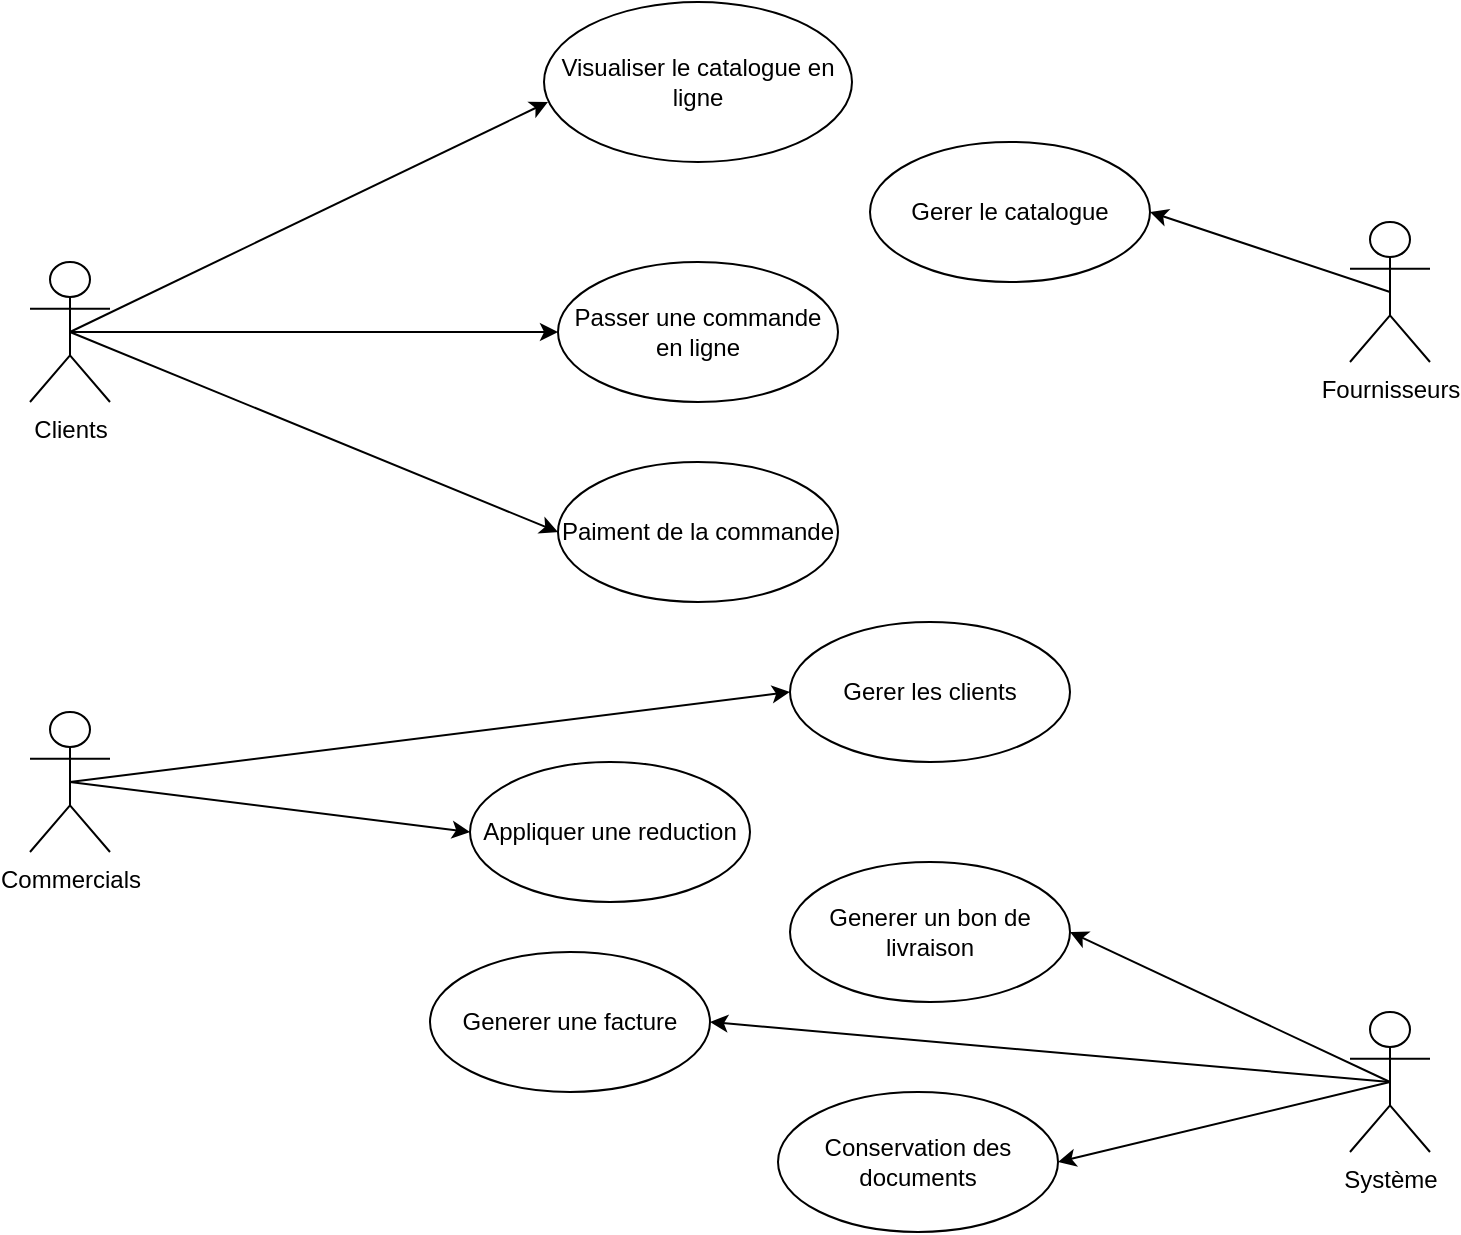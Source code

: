 <mxfile>
    <diagram id="CA6gJyRGBvxVsY3mY8bC" name="Page-1">
        <mxGraphModel dx="942" dy="667" grid="1" gridSize="10" guides="1" tooltips="1" connect="1" arrows="1" fold="1" page="1" pageScale="1" pageWidth="827" pageHeight="1169" math="0" shadow="0">
            <root>
                <mxCell id="0"/>
                <mxCell id="1" parent="0"/>
                <mxCell id="7" style="edgeStyle=none;html=1;exitX=0.5;exitY=0.5;exitDx=0;exitDy=0;exitPerimeter=0;entryX=0.013;entryY=0.625;entryDx=0;entryDy=0;entryPerimeter=0;" edge="1" parent="1" source="2" target="4">
                    <mxGeometry relative="1" as="geometry"/>
                </mxCell>
                <mxCell id="8" style="edgeStyle=none;html=1;exitX=0.5;exitY=0.5;exitDx=0;exitDy=0;exitPerimeter=0;entryX=0;entryY=0.5;entryDx=0;entryDy=0;" edge="1" parent="1" source="2" target="6">
                    <mxGeometry relative="1" as="geometry"/>
                </mxCell>
                <mxCell id="17" style="edgeStyle=none;html=1;exitX=0.5;exitY=0.5;exitDx=0;exitDy=0;exitPerimeter=0;entryX=0;entryY=0.5;entryDx=0;entryDy=0;" edge="1" parent="1" source="2" target="16">
                    <mxGeometry relative="1" as="geometry"/>
                </mxCell>
                <mxCell id="2" value="Clients" style="shape=umlActor;verticalLabelPosition=bottom;verticalAlign=top;html=1;" vertex="1" parent="1">
                    <mxGeometry x="40" y="170" width="40" height="70" as="geometry"/>
                </mxCell>
                <mxCell id="4" value="Visualiser le catalogue en ligne" style="ellipse;whiteSpace=wrap;html=1;" vertex="1" parent="1">
                    <mxGeometry x="297" y="40" width="154" height="80" as="geometry"/>
                </mxCell>
                <mxCell id="6" value="Passer une commande en ligne" style="ellipse;whiteSpace=wrap;html=1;" vertex="1" parent="1">
                    <mxGeometry x="304" y="170" width="140" height="70" as="geometry"/>
                </mxCell>
                <mxCell id="9" value="Gerer le catalogue" style="ellipse;whiteSpace=wrap;html=1;" vertex="1" parent="1">
                    <mxGeometry x="460" y="110" width="140" height="70" as="geometry"/>
                </mxCell>
                <mxCell id="13" style="edgeStyle=none;html=1;exitX=0.5;exitY=0.5;exitDx=0;exitDy=0;exitPerimeter=0;entryX=1;entryY=0.5;entryDx=0;entryDy=0;" edge="1" parent="1" source="10" target="9">
                    <mxGeometry relative="1" as="geometry"/>
                </mxCell>
                <mxCell id="10" value="Fournisseurs" style="shape=umlActor;verticalLabelPosition=bottom;verticalAlign=top;html=1;" vertex="1" parent="1">
                    <mxGeometry x="700" y="150" width="40" height="70" as="geometry"/>
                </mxCell>
                <mxCell id="12" value="Gerer les clients" style="ellipse;whiteSpace=wrap;html=1;" vertex="1" parent="1">
                    <mxGeometry x="420" y="350" width="140" height="70" as="geometry"/>
                </mxCell>
                <mxCell id="15" style="edgeStyle=none;html=1;exitX=0.5;exitY=0.5;exitDx=0;exitDy=0;exitPerimeter=0;entryX=0;entryY=0.5;entryDx=0;entryDy=0;" edge="1" parent="1" source="14" target="12">
                    <mxGeometry relative="1" as="geometry"/>
                </mxCell>
                <mxCell id="19" style="edgeStyle=none;html=1;exitX=0.5;exitY=0.5;exitDx=0;exitDy=0;exitPerimeter=0;entryX=0;entryY=0.5;entryDx=0;entryDy=0;" edge="1" parent="1" source="14" target="18">
                    <mxGeometry relative="1" as="geometry"/>
                </mxCell>
                <mxCell id="14" value="Commercials" style="shape=umlActor;verticalLabelPosition=bottom;verticalAlign=top;html=1;" vertex="1" parent="1">
                    <mxGeometry x="40" y="395" width="40" height="70" as="geometry"/>
                </mxCell>
                <mxCell id="16" value="Paiment de la commande" style="ellipse;whiteSpace=wrap;html=1;" vertex="1" parent="1">
                    <mxGeometry x="304" y="270" width="140" height="70" as="geometry"/>
                </mxCell>
                <mxCell id="18" value="Appliquer une reduction" style="ellipse;whiteSpace=wrap;html=1;" vertex="1" parent="1">
                    <mxGeometry x="260" y="420" width="140" height="70" as="geometry"/>
                </mxCell>
                <mxCell id="22" style="edgeStyle=none;html=1;exitX=0.5;exitY=0.5;exitDx=0;exitDy=0;exitPerimeter=0;entryX=1;entryY=0.5;entryDx=0;entryDy=0;" edge="1" parent="1" source="20" target="21">
                    <mxGeometry relative="1" as="geometry"/>
                </mxCell>
                <mxCell id="25" style="edgeStyle=none;html=1;exitX=0.5;exitY=0.5;exitDx=0;exitDy=0;exitPerimeter=0;entryX=1;entryY=0.5;entryDx=0;entryDy=0;" edge="1" parent="1" source="20" target="23">
                    <mxGeometry relative="1" as="geometry"/>
                </mxCell>
                <mxCell id="27" style="edgeStyle=none;html=1;exitX=0.5;exitY=0.5;exitDx=0;exitDy=0;exitPerimeter=0;entryX=1;entryY=0.5;entryDx=0;entryDy=0;" edge="1" parent="1" source="20" target="26">
                    <mxGeometry relative="1" as="geometry"/>
                </mxCell>
                <mxCell id="20" value="Système" style="shape=umlActor;verticalLabelPosition=bottom;verticalAlign=top;html=1;" vertex="1" parent="1">
                    <mxGeometry x="700" y="545" width="40" height="70" as="geometry"/>
                </mxCell>
                <mxCell id="21" value="Generer un bon de livraison" style="ellipse;whiteSpace=wrap;html=1;" vertex="1" parent="1">
                    <mxGeometry x="420" y="470" width="140" height="70" as="geometry"/>
                </mxCell>
                <mxCell id="23" value="Generer une facture" style="ellipse;whiteSpace=wrap;html=1;" vertex="1" parent="1">
                    <mxGeometry x="240" y="515" width="140" height="70" as="geometry"/>
                </mxCell>
                <mxCell id="26" value="Conservation des documents" style="ellipse;whiteSpace=wrap;html=1;" vertex="1" parent="1">
                    <mxGeometry x="414" y="585" width="140" height="70" as="geometry"/>
                </mxCell>
            </root>
        </mxGraphModel>
    </diagram>
</mxfile>